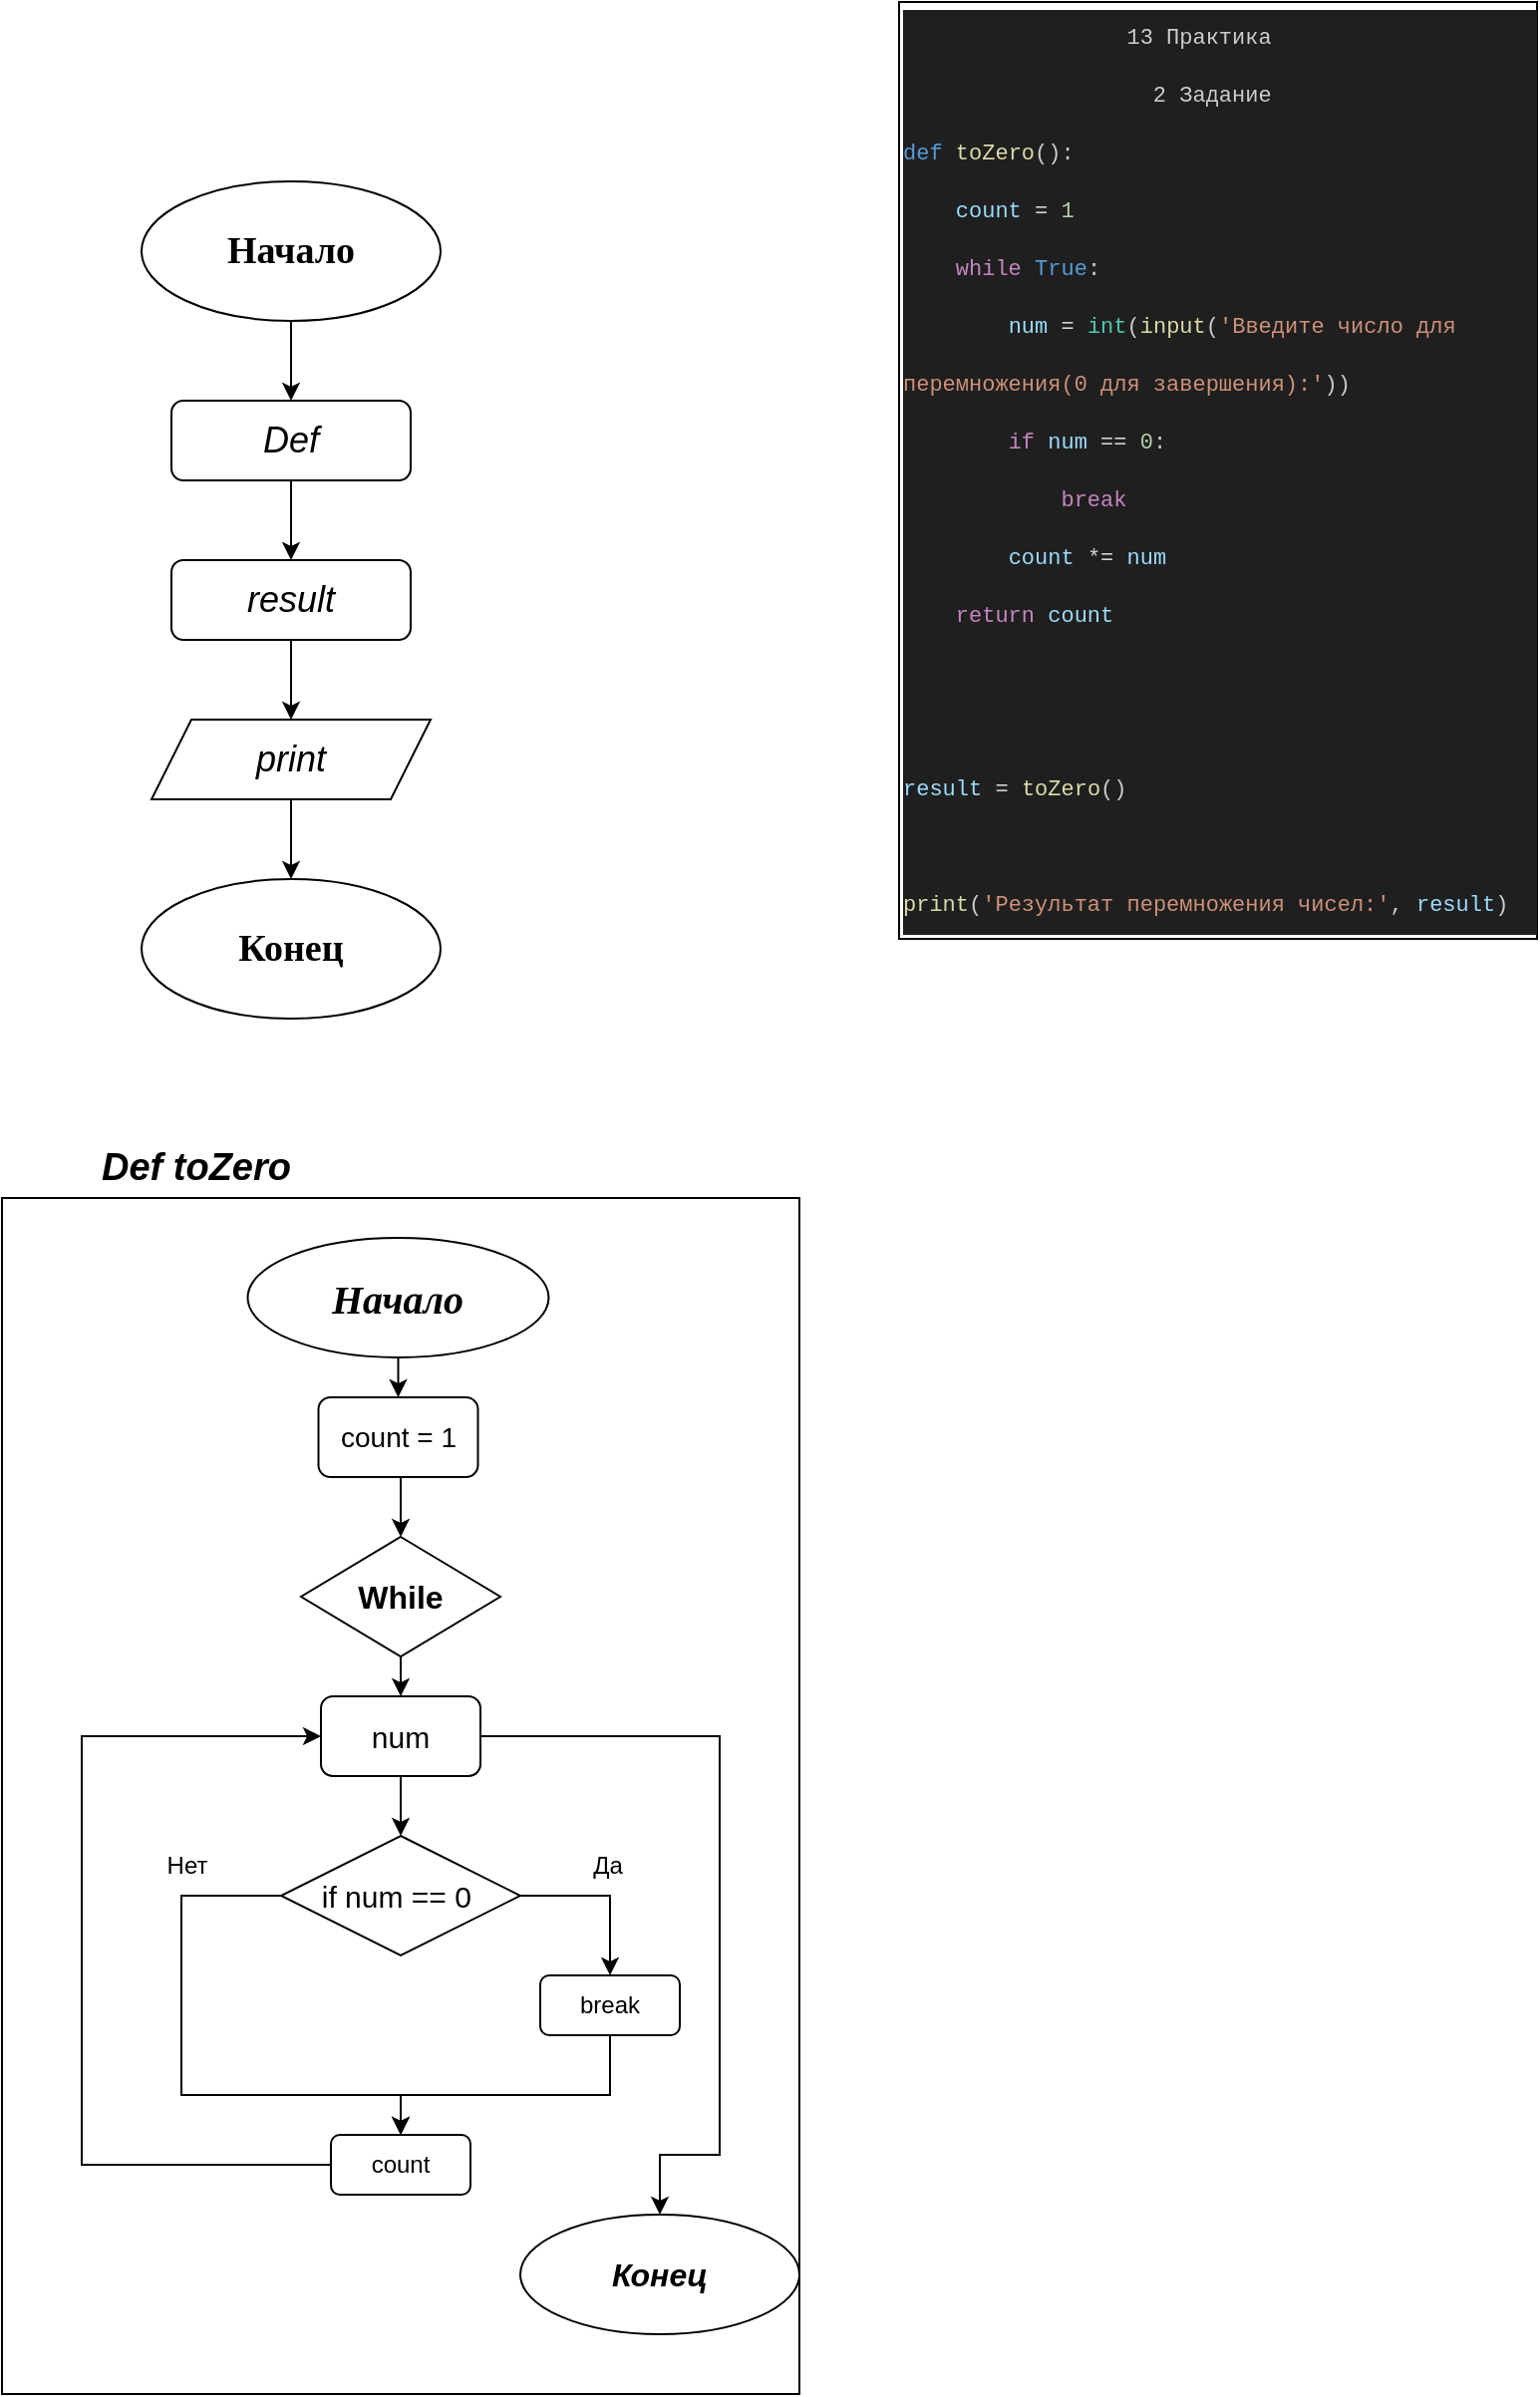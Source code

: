 <mxfile version="22.1.3" type="github">
  <diagram id="C5RBs43oDa-KdzZeNtuy" name="Page-1">
    <mxGraphModel dx="1313" dy="1837" grid="1" gridSize="10" guides="1" tooltips="1" connect="1" arrows="1" fold="1" page="1" pageScale="1" pageWidth="827" pageHeight="1169" background="none" math="0" shadow="0">
      <root>
        <mxCell id="WIyWlLk6GJQsqaUBKTNV-0" />
        <mxCell id="WIyWlLk6GJQsqaUBKTNV-1" parent="WIyWlLk6GJQsqaUBKTNV-0" />
        <mxCell id="KOvT-NVOlDOoRoOyWhKH-0" value="&lt;div style=&quot;color: rgb(204, 204, 204); background-color: rgb(31, 31, 31); font-family: &amp;quot;Bahnschrift &amp;quot;, Consolas, &amp;quot;Courier New&amp;quot;, monospace; line-height: 29px; font-size: 11px;&quot;&gt;&lt;div style=&quot;line-height: 29px;&quot;&gt;&lt;div style=&quot;&quot;&gt;&lt;span style=&quot;white-space: pre;&quot;&gt;&#x9;&lt;span style=&quot;white-space: pre;&quot;&gt;&#x9;&lt;/span&gt; 1&lt;/span&gt;3 Практика&lt;span style=&quot;white-space: pre;&quot;&gt;&#x9;&lt;/span&gt;&lt;span style=&quot;white-space: pre;&quot;&gt;&#x9;&lt;/span&gt;&lt;br&gt;&lt;/div&gt;&lt;div&gt;&amp;nbsp; &amp;nbsp; &amp;nbsp; &amp;nbsp; &amp;nbsp; &amp;nbsp; &amp;nbsp; &amp;nbsp; &amp;nbsp; &amp;nbsp;2 Задание&lt;/div&gt;&lt;div&gt;&lt;span style=&quot;color: #569cd6;&quot;&gt;def&lt;/span&gt; &lt;span style=&quot;color: #dcdcaa;&quot;&gt;toZero&lt;/span&gt;():&lt;/div&gt;&lt;div&gt;&amp;nbsp; &amp;nbsp; &lt;span style=&quot;color: #9cdcfe;&quot;&gt;count&lt;/span&gt; &lt;span style=&quot;color: #d4d4d4;&quot;&gt;=&lt;/span&gt; &lt;span style=&quot;color: #b5cea8;&quot;&gt;1&lt;/span&gt;&lt;/div&gt;&lt;div&gt;&amp;nbsp; &amp;nbsp; &lt;span style=&quot;color: #c586c0;&quot;&gt;while&lt;/span&gt; &lt;span style=&quot;color: #569cd6;&quot;&gt;True&lt;/span&gt;:&lt;/div&gt;&lt;div&gt;&amp;nbsp; &amp;nbsp; &amp;nbsp; &amp;nbsp; &lt;span style=&quot;color: #9cdcfe;&quot;&gt;num&lt;/span&gt; &lt;span style=&quot;color: #d4d4d4;&quot;&gt;=&lt;/span&gt; &lt;span style=&quot;color: #4ec9b0;&quot;&gt;int&lt;/span&gt;(&lt;span style=&quot;color: #dcdcaa;&quot;&gt;input&lt;/span&gt;(&lt;span style=&quot;color: #ce9178;&quot;&gt;&#39;Введите число для перемножения(0 для завершения):&#39;&lt;/span&gt;))&lt;/div&gt;&lt;div&gt;&amp;nbsp; &amp;nbsp; &amp;nbsp; &amp;nbsp; &lt;span style=&quot;color: #c586c0;&quot;&gt;if&lt;/span&gt; &lt;span style=&quot;color: #9cdcfe;&quot;&gt;num&lt;/span&gt; &lt;span style=&quot;color: #d4d4d4;&quot;&gt;==&lt;/span&gt; &lt;span style=&quot;color: #b5cea8;&quot;&gt;0&lt;/span&gt;:&lt;/div&gt;&lt;div&gt;&amp;nbsp; &amp;nbsp; &amp;nbsp; &amp;nbsp; &amp;nbsp; &amp;nbsp; &lt;span style=&quot;color: #c586c0;&quot;&gt;break&lt;/span&gt;&lt;/div&gt;&lt;div&gt;&amp;nbsp; &amp;nbsp; &amp;nbsp; &amp;nbsp; &lt;span style=&quot;color: #9cdcfe;&quot;&gt;count&lt;/span&gt; &lt;span style=&quot;color: #d4d4d4;&quot;&gt;*=&lt;/span&gt; &lt;span style=&quot;color: #9cdcfe;&quot;&gt;num&lt;/span&gt;&lt;/div&gt;&lt;div&gt;&amp;nbsp; &amp;nbsp; &lt;span style=&quot;color: #c586c0;&quot;&gt;return&lt;/span&gt; &lt;span style=&quot;color: #9cdcfe;&quot;&gt;count&lt;/span&gt;&lt;/div&gt;&lt;br&gt;&lt;br&gt;&lt;div&gt;&lt;span style=&quot;color: #9cdcfe;&quot;&gt;result&lt;/span&gt; &lt;span style=&quot;color: #d4d4d4;&quot;&gt;=&lt;/span&gt; &lt;span style=&quot;color: #dcdcaa;&quot;&gt;toZero&lt;/span&gt;()&lt;/div&gt;&lt;br&gt;&lt;div&gt;&lt;span style=&quot;color: #dcdcaa;&quot;&gt;print&lt;/span&gt;(&lt;span style=&quot;color: #ce9178;&quot;&gt;&#39;Результат перемножения чисел:&#39;&lt;/span&gt;, &lt;span style=&quot;color: #9cdcfe;&quot;&gt;result&lt;/span&gt;)&lt;/div&gt;&lt;/div&gt;&lt;/div&gt;" style="rounded=0;whiteSpace=wrap;html=1;align=left;" vertex="1" parent="WIyWlLk6GJQsqaUBKTNV-1">
          <mxGeometry x="490" y="-40" width="320" height="470" as="geometry" />
        </mxCell>
        <mxCell id="KOvT-NVOlDOoRoOyWhKH-2" style="edgeStyle=orthogonalEdgeStyle;rounded=0;orthogonalLoop=1;jettySize=auto;html=1;exitX=0.5;exitY=1;exitDx=0;exitDy=0;" edge="1" parent="WIyWlLk6GJQsqaUBKTNV-1" source="KOvT-NVOlDOoRoOyWhKH-1" target="KOvT-NVOlDOoRoOyWhKH-3">
          <mxGeometry relative="1" as="geometry">
            <mxPoint x="185.222" y="150" as="targetPoint" />
          </mxGeometry>
        </mxCell>
        <mxCell id="KOvT-NVOlDOoRoOyWhKH-1" value="&lt;font face=&quot;Comic Sans MS&quot; style=&quot;font-size: 19px;&quot;&gt;&lt;b&gt;Начало&lt;/b&gt;&lt;/font&gt;" style="ellipse;whiteSpace=wrap;html=1;" vertex="1" parent="WIyWlLk6GJQsqaUBKTNV-1">
          <mxGeometry x="110" y="50" width="150" height="70" as="geometry" />
        </mxCell>
        <mxCell id="KOvT-NVOlDOoRoOyWhKH-4" style="edgeStyle=orthogonalEdgeStyle;rounded=0;orthogonalLoop=1;jettySize=auto;html=1;exitX=0.5;exitY=1;exitDx=0;exitDy=0;" edge="1" parent="WIyWlLk6GJQsqaUBKTNV-1" source="KOvT-NVOlDOoRoOyWhKH-3" target="KOvT-NVOlDOoRoOyWhKH-5">
          <mxGeometry relative="1" as="geometry">
            <mxPoint x="185.222" y="220" as="targetPoint" />
          </mxGeometry>
        </mxCell>
        <mxCell id="KOvT-NVOlDOoRoOyWhKH-3" value="&lt;font style=&quot;font-size: 18px;&quot;&gt;&lt;i&gt;Def&lt;/i&gt;&lt;/font&gt;" style="rounded=1;whiteSpace=wrap;html=1;" vertex="1" parent="WIyWlLk6GJQsqaUBKTNV-1">
          <mxGeometry x="125" y="160" width="120" height="40" as="geometry" />
        </mxCell>
        <mxCell id="KOvT-NVOlDOoRoOyWhKH-6" style="edgeStyle=orthogonalEdgeStyle;rounded=0;orthogonalLoop=1;jettySize=auto;html=1;exitX=0.5;exitY=1;exitDx=0;exitDy=0;" edge="1" parent="WIyWlLk6GJQsqaUBKTNV-1" source="KOvT-NVOlDOoRoOyWhKH-5" target="KOvT-NVOlDOoRoOyWhKH-7">
          <mxGeometry relative="1" as="geometry">
            <mxPoint x="185.222" y="290" as="targetPoint" />
          </mxGeometry>
        </mxCell>
        <mxCell id="KOvT-NVOlDOoRoOyWhKH-5" value="&lt;font style=&quot;font-size: 18px;&quot;&gt;&lt;i&gt;result&lt;/i&gt;&lt;/font&gt;" style="rounded=1;whiteSpace=wrap;html=1;" vertex="1" parent="WIyWlLk6GJQsqaUBKTNV-1">
          <mxGeometry x="125" y="240" width="120" height="40" as="geometry" />
        </mxCell>
        <mxCell id="KOvT-NVOlDOoRoOyWhKH-9" style="edgeStyle=orthogonalEdgeStyle;rounded=0;orthogonalLoop=1;jettySize=auto;html=1;exitX=0.5;exitY=1;exitDx=0;exitDy=0;entryX=0.5;entryY=0;entryDx=0;entryDy=0;" edge="1" parent="WIyWlLk6GJQsqaUBKTNV-1" source="KOvT-NVOlDOoRoOyWhKH-7" target="KOvT-NVOlDOoRoOyWhKH-8">
          <mxGeometry relative="1" as="geometry" />
        </mxCell>
        <mxCell id="KOvT-NVOlDOoRoOyWhKH-7" value="&lt;font style=&quot;font-size: 18px;&quot;&gt;&lt;i&gt;print&lt;/i&gt;&lt;/font&gt;" style="shape=parallelogram;perimeter=parallelogramPerimeter;whiteSpace=wrap;html=1;fixedSize=1;" vertex="1" parent="WIyWlLk6GJQsqaUBKTNV-1">
          <mxGeometry x="115" y="320" width="140" height="40" as="geometry" />
        </mxCell>
        <mxCell id="KOvT-NVOlDOoRoOyWhKH-8" value="&lt;font face=&quot;Comic Sans MS&quot; style=&quot;font-size: 19px;&quot;&gt;&lt;b&gt;Конец&lt;/b&gt;&lt;/font&gt;" style="ellipse;whiteSpace=wrap;html=1;" vertex="1" parent="WIyWlLk6GJQsqaUBKTNV-1">
          <mxGeometry x="110" y="400" width="150" height="70" as="geometry" />
        </mxCell>
        <mxCell id="KOvT-NVOlDOoRoOyWhKH-10" value="&lt;font style=&quot;font-size: 19px;&quot;&gt;&lt;b&gt;&lt;i&gt;Def toZero&lt;/i&gt;&lt;/b&gt;&lt;/font&gt;" style="text;html=1;strokeColor=none;fillColor=none;align=center;verticalAlign=middle;whiteSpace=wrap;rounded=0;" vertex="1" parent="WIyWlLk6GJQsqaUBKTNV-1">
          <mxGeometry x="80" y="530" width="115" height="30" as="geometry" />
        </mxCell>
        <mxCell id="KOvT-NVOlDOoRoOyWhKH-11" value="" style="rounded=0;whiteSpace=wrap;html=1;fillColor=none;" vertex="1" parent="WIyWlLk6GJQsqaUBKTNV-1">
          <mxGeometry x="40" y="560" width="400" height="600" as="geometry" />
        </mxCell>
        <mxCell id="KOvT-NVOlDOoRoOyWhKH-12" style="edgeStyle=orthogonalEdgeStyle;rounded=0;orthogonalLoop=1;jettySize=auto;html=1;exitX=0.5;exitY=1;exitDx=0;exitDy=0;" edge="1" parent="WIyWlLk6GJQsqaUBKTNV-1" source="KOvT-NVOlDOoRoOyWhKH-10" target="KOvT-NVOlDOoRoOyWhKH-10">
          <mxGeometry relative="1" as="geometry" />
        </mxCell>
        <mxCell id="KOvT-NVOlDOoRoOyWhKH-16" style="edgeStyle=orthogonalEdgeStyle;rounded=0;orthogonalLoop=1;jettySize=auto;html=1;exitX=0.5;exitY=1;exitDx=0;exitDy=0;entryX=0.5;entryY=0;entryDx=0;entryDy=0;" edge="1" parent="WIyWlLk6GJQsqaUBKTNV-1" source="KOvT-NVOlDOoRoOyWhKH-14" target="KOvT-NVOlDOoRoOyWhKH-15">
          <mxGeometry relative="1" as="geometry" />
        </mxCell>
        <mxCell id="KOvT-NVOlDOoRoOyWhKH-14" value="&lt;font face=&quot;Comic Sans MS&quot; style=&quot;font-size: 20px;&quot;&gt;&lt;i&gt;&lt;b&gt;Начало&lt;/b&gt;&lt;/i&gt;&lt;/font&gt;" style="ellipse;whiteSpace=wrap;html=1;" vertex="1" parent="WIyWlLk6GJQsqaUBKTNV-1">
          <mxGeometry x="163.25" y="580" width="151" height="60" as="geometry" />
        </mxCell>
        <mxCell id="KOvT-NVOlDOoRoOyWhKH-18" style="edgeStyle=orthogonalEdgeStyle;rounded=0;orthogonalLoop=1;jettySize=auto;html=1;exitX=0.5;exitY=1;exitDx=0;exitDy=0;entryX=0.5;entryY=0;entryDx=0;entryDy=0;" edge="1" parent="WIyWlLk6GJQsqaUBKTNV-1" source="KOvT-NVOlDOoRoOyWhKH-15" target="KOvT-NVOlDOoRoOyWhKH-17">
          <mxGeometry relative="1" as="geometry" />
        </mxCell>
        <mxCell id="KOvT-NVOlDOoRoOyWhKH-15" value="&lt;font style=&quot;font-size: 14px;&quot;&gt;count = 1&lt;/font&gt;" style="rounded=1;whiteSpace=wrap;html=1;" vertex="1" parent="WIyWlLk6GJQsqaUBKTNV-1">
          <mxGeometry x="198.75" y="660" width="80" height="40" as="geometry" />
        </mxCell>
        <mxCell id="KOvT-NVOlDOoRoOyWhKH-20" style="edgeStyle=orthogonalEdgeStyle;rounded=0;orthogonalLoop=1;jettySize=auto;html=1;exitX=0.5;exitY=1;exitDx=0;exitDy=0;entryX=0.5;entryY=0;entryDx=0;entryDy=0;" edge="1" parent="WIyWlLk6GJQsqaUBKTNV-1" source="KOvT-NVOlDOoRoOyWhKH-17" target="KOvT-NVOlDOoRoOyWhKH-19">
          <mxGeometry relative="1" as="geometry" />
        </mxCell>
        <mxCell id="KOvT-NVOlDOoRoOyWhKH-17" value="&lt;b&gt;&lt;font style=&quot;font-size: 16px;&quot;&gt;While&lt;/font&gt;&lt;/b&gt;" style="rhombus;whiteSpace=wrap;html=1;" vertex="1" parent="WIyWlLk6GJQsqaUBKTNV-1">
          <mxGeometry x="190" y="730" width="100" height="60" as="geometry" />
        </mxCell>
        <mxCell id="KOvT-NVOlDOoRoOyWhKH-23" style="edgeStyle=orthogonalEdgeStyle;rounded=0;orthogonalLoop=1;jettySize=auto;html=1;exitX=0.5;exitY=1;exitDx=0;exitDy=0;entryX=0.5;entryY=0;entryDx=0;entryDy=0;" edge="1" parent="WIyWlLk6GJQsqaUBKTNV-1" source="KOvT-NVOlDOoRoOyWhKH-19" target="KOvT-NVOlDOoRoOyWhKH-22">
          <mxGeometry relative="1" as="geometry" />
        </mxCell>
        <mxCell id="KOvT-NVOlDOoRoOyWhKH-35" style="edgeStyle=orthogonalEdgeStyle;rounded=0;orthogonalLoop=1;jettySize=auto;html=1;exitX=1;exitY=0.5;exitDx=0;exitDy=0;entryX=0.5;entryY=0;entryDx=0;entryDy=0;" edge="1" parent="WIyWlLk6GJQsqaUBKTNV-1" source="KOvT-NVOlDOoRoOyWhKH-19" target="KOvT-NVOlDOoRoOyWhKH-34">
          <mxGeometry relative="1" as="geometry">
            <Array as="points">
              <mxPoint x="400" y="830" />
              <mxPoint x="400" y="1040" />
              <mxPoint x="370" y="1040" />
            </Array>
          </mxGeometry>
        </mxCell>
        <mxCell id="KOvT-NVOlDOoRoOyWhKH-19" value="&lt;font style=&quot;font-size: 15px;&quot;&gt;num&lt;/font&gt;" style="rounded=1;whiteSpace=wrap;html=1;" vertex="1" parent="WIyWlLk6GJQsqaUBKTNV-1">
          <mxGeometry x="200" y="810" width="80" height="40" as="geometry" />
        </mxCell>
        <mxCell id="KOvT-NVOlDOoRoOyWhKH-26" style="edgeStyle=orthogonalEdgeStyle;rounded=0;orthogonalLoop=1;jettySize=auto;html=1;exitX=1;exitY=0.5;exitDx=0;exitDy=0;entryX=0.5;entryY=0;entryDx=0;entryDy=0;" edge="1" parent="WIyWlLk6GJQsqaUBKTNV-1" source="KOvT-NVOlDOoRoOyWhKH-22" target="KOvT-NVOlDOoRoOyWhKH-25">
          <mxGeometry relative="1" as="geometry" />
        </mxCell>
        <mxCell id="KOvT-NVOlDOoRoOyWhKH-29" style="edgeStyle=orthogonalEdgeStyle;rounded=0;orthogonalLoop=1;jettySize=auto;html=1;exitX=0;exitY=0.5;exitDx=0;exitDy=0;" edge="1" parent="WIyWlLk6GJQsqaUBKTNV-1" source="KOvT-NVOlDOoRoOyWhKH-22">
          <mxGeometry relative="1" as="geometry">
            <mxPoint x="240" y="1030" as="targetPoint" />
            <Array as="points">
              <mxPoint x="130" y="910" />
              <mxPoint x="130" y="1010" />
              <mxPoint x="240" y="1010" />
            </Array>
          </mxGeometry>
        </mxCell>
        <mxCell id="KOvT-NVOlDOoRoOyWhKH-22" value="&lt;font style=&quot;font-size: 15px;&quot;&gt;if num == 0&amp;nbsp;&lt;/font&gt;" style="rhombus;whiteSpace=wrap;html=1;" vertex="1" parent="WIyWlLk6GJQsqaUBKTNV-1">
          <mxGeometry x="180" y="880" width="120" height="60" as="geometry" />
        </mxCell>
        <mxCell id="KOvT-NVOlDOoRoOyWhKH-28" style="edgeStyle=orthogonalEdgeStyle;rounded=0;orthogonalLoop=1;jettySize=auto;html=1;exitX=0.5;exitY=1;exitDx=0;exitDy=0;entryX=0.5;entryY=0;entryDx=0;entryDy=0;" edge="1" parent="WIyWlLk6GJQsqaUBKTNV-1" source="KOvT-NVOlDOoRoOyWhKH-25" target="KOvT-NVOlDOoRoOyWhKH-27">
          <mxGeometry relative="1" as="geometry">
            <Array as="points">
              <mxPoint x="345" y="1010" />
              <mxPoint x="240" y="1010" />
            </Array>
          </mxGeometry>
        </mxCell>
        <mxCell id="KOvT-NVOlDOoRoOyWhKH-25" value="break" style="rounded=1;whiteSpace=wrap;html=1;" vertex="1" parent="WIyWlLk6GJQsqaUBKTNV-1">
          <mxGeometry x="310" y="950" width="70" height="30" as="geometry" />
        </mxCell>
        <mxCell id="KOvT-NVOlDOoRoOyWhKH-30" style="edgeStyle=orthogonalEdgeStyle;rounded=0;orthogonalLoop=1;jettySize=auto;html=1;exitX=0;exitY=0.5;exitDx=0;exitDy=0;entryX=0;entryY=0.5;entryDx=0;entryDy=0;" edge="1" parent="WIyWlLk6GJQsqaUBKTNV-1" source="KOvT-NVOlDOoRoOyWhKH-27" target="KOvT-NVOlDOoRoOyWhKH-19">
          <mxGeometry relative="1" as="geometry">
            <Array as="points">
              <mxPoint x="80" y="1045" />
              <mxPoint x="80" y="830" />
            </Array>
          </mxGeometry>
        </mxCell>
        <mxCell id="KOvT-NVOlDOoRoOyWhKH-27" value="count" style="rounded=1;whiteSpace=wrap;html=1;" vertex="1" parent="WIyWlLk6GJQsqaUBKTNV-1">
          <mxGeometry x="205" y="1030" width="70" height="30" as="geometry" />
        </mxCell>
        <mxCell id="KOvT-NVOlDOoRoOyWhKH-31" value="Да" style="text;html=1;strokeColor=none;fillColor=none;align=center;verticalAlign=middle;whiteSpace=wrap;rounded=0;" vertex="1" parent="WIyWlLk6GJQsqaUBKTNV-1">
          <mxGeometry x="314.25" y="880" width="60" height="30" as="geometry" />
        </mxCell>
        <mxCell id="KOvT-NVOlDOoRoOyWhKH-32" value="Нет" style="text;html=1;strokeColor=none;fillColor=none;align=center;verticalAlign=middle;whiteSpace=wrap;rounded=0;" vertex="1" parent="WIyWlLk6GJQsqaUBKTNV-1">
          <mxGeometry x="103.25" y="880" width="60" height="30" as="geometry" />
        </mxCell>
        <mxCell id="KOvT-NVOlDOoRoOyWhKH-34" value="&lt;font style=&quot;font-size: 16px;&quot;&gt;&lt;b&gt;&lt;i&gt;Конец&lt;/i&gt;&lt;/b&gt;&lt;/font&gt;" style="ellipse;whiteSpace=wrap;html=1;" vertex="1" parent="WIyWlLk6GJQsqaUBKTNV-1">
          <mxGeometry x="300" y="1070" width="140" height="60" as="geometry" />
        </mxCell>
      </root>
    </mxGraphModel>
  </diagram>
</mxfile>

